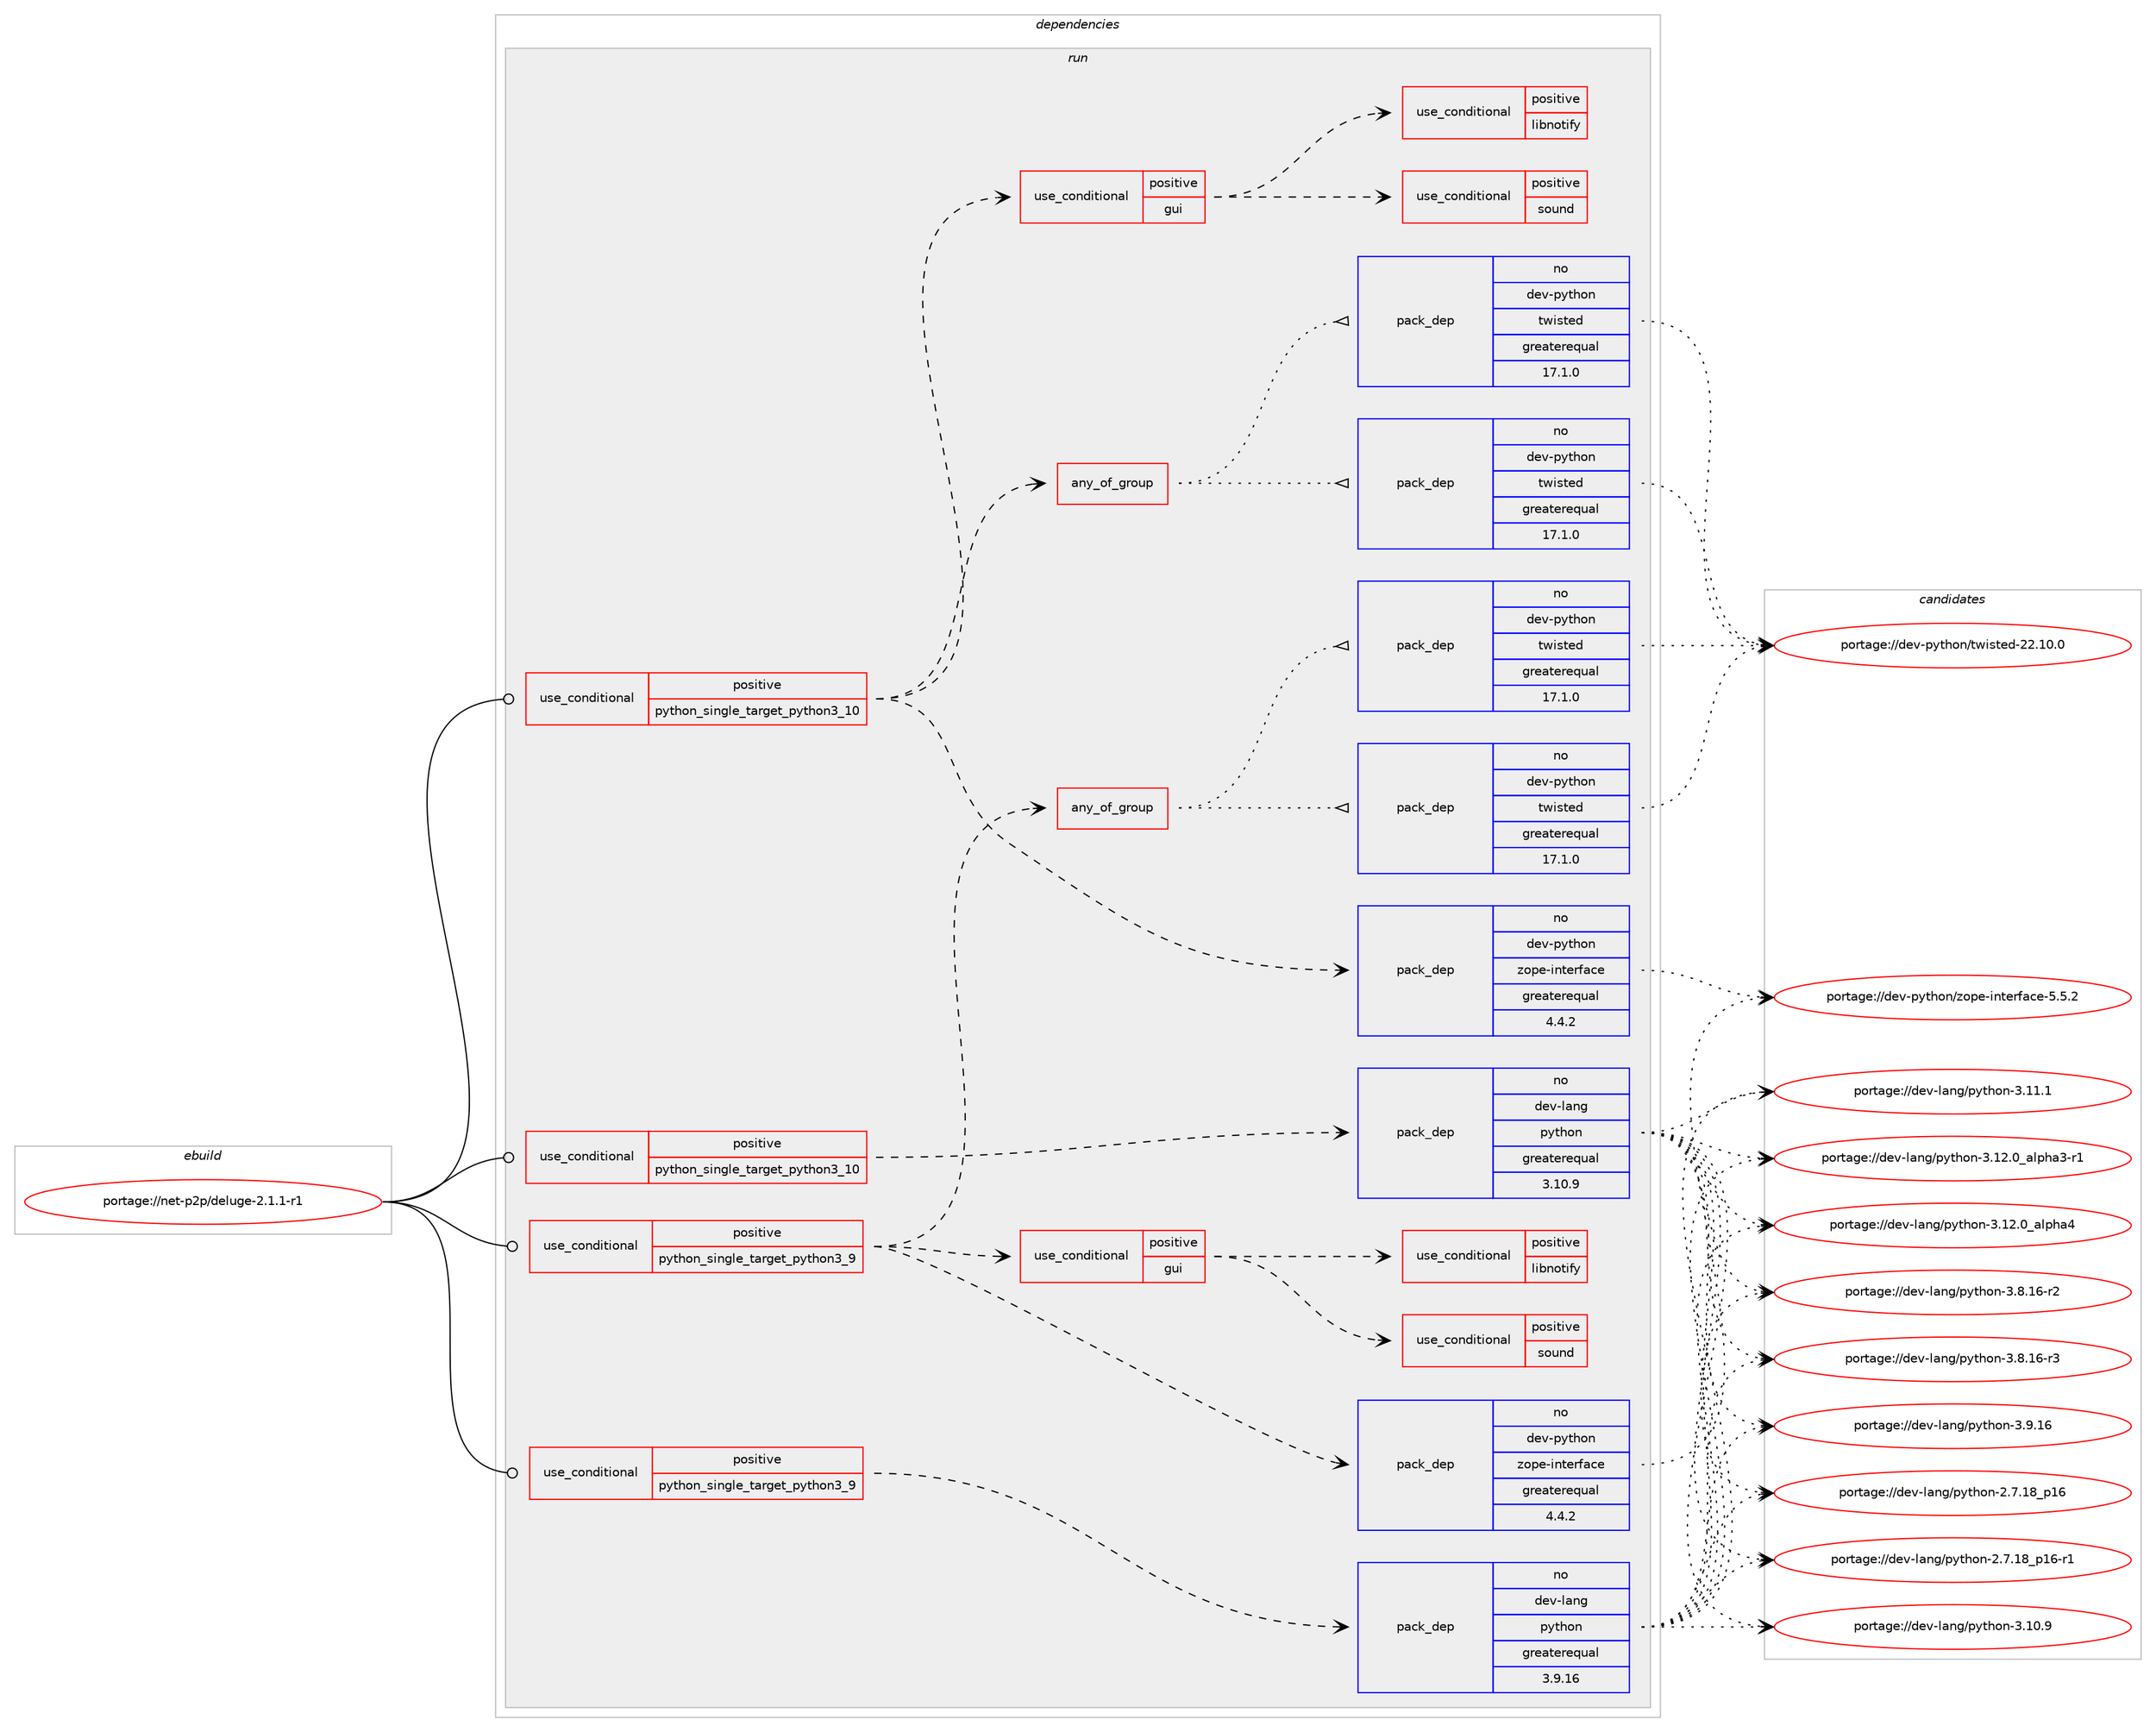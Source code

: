 digraph prolog {

# *************
# Graph options
# *************

newrank=true;
concentrate=true;
compound=true;
graph [rankdir=LR,fontname=Helvetica,fontsize=10,ranksep=1.5];#, ranksep=2.5, nodesep=0.2];
edge  [arrowhead=vee];
node  [fontname=Helvetica,fontsize=10];

# **********
# The ebuild
# **********

subgraph cluster_leftcol {
color=gray;
rank=same;
label=<<i>ebuild</i>>;
id [label="portage://net-p2p/deluge-2.1.1-r1", color=red, width=4, href="../net-p2p/deluge-2.1.1-r1.svg"];
}

# ****************
# The dependencies
# ****************

subgraph cluster_midcol {
color=gray;
label=<<i>dependencies</i>>;
subgraph cluster_compile {
fillcolor="#eeeeee";
style=filled;
label=<<i>compile</i>>;
}
subgraph cluster_compileandrun {
fillcolor="#eeeeee";
style=filled;
label=<<i>compile and run</i>>;
}
subgraph cluster_run {
fillcolor="#eeeeee";
style=filled;
label=<<i>run</i>>;
subgraph cond70 {
dependency138 [label=<<TABLE BORDER="0" CELLBORDER="1" CELLSPACING="0" CELLPADDING="4"><TR><TD ROWSPAN="3" CELLPADDING="10">use_conditional</TD></TR><TR><TD>positive</TD></TR><TR><TD>python_single_target_python3_10</TD></TR></TABLE>>, shape=none, color=red];
subgraph cond71 {
dependency139 [label=<<TABLE BORDER="0" CELLBORDER="1" CELLSPACING="0" CELLPADDING="4"><TR><TD ROWSPAN="3" CELLPADDING="10">use_conditional</TD></TR><TR><TD>positive</TD></TR><TR><TD>gui</TD></TR></TABLE>>, shape=none, color=red];
subgraph cond72 {
dependency140 [label=<<TABLE BORDER="0" CELLBORDER="1" CELLSPACING="0" CELLPADDING="4"><TR><TD ROWSPAN="3" CELLPADDING="10">use_conditional</TD></TR><TR><TD>positive</TD></TR><TR><TD>sound</TD></TR></TABLE>>, shape=none, color=red];
# *** BEGIN UNKNOWN DEPENDENCY TYPE (TODO) ***
# dependency140 -> package_dependency(portage://net-p2p/deluge-2.1.1-r1,run,no,dev-python,pygame,none,[,,],[],[use(enable(python_targets_python3_10),negative)])
# *** END UNKNOWN DEPENDENCY TYPE (TODO) ***

}
dependency139:e -> dependency140:w [weight=20,style="dashed",arrowhead="vee"];
# *** BEGIN UNKNOWN DEPENDENCY TYPE (TODO) ***
# dependency139 -> package_dependency(portage://net-p2p/deluge-2.1.1-r1,run,no,dev-python,pygobject,none,[,,],[slot(3)],[use(enable(python_targets_python3_10),negative)])
# *** END UNKNOWN DEPENDENCY TYPE (TODO) ***

# *** BEGIN UNKNOWN DEPENDENCY TYPE (TODO) ***
# dependency139 -> package_dependency(portage://net-p2p/deluge-2.1.1-r1,run,no,gnome-base,librsvg,none,[,,],[],[])
# *** END UNKNOWN DEPENDENCY TYPE (TODO) ***

subgraph cond73 {
dependency141 [label=<<TABLE BORDER="0" CELLBORDER="1" CELLSPACING="0" CELLPADDING="4"><TR><TD ROWSPAN="3" CELLPADDING="10">use_conditional</TD></TR><TR><TD>positive</TD></TR><TR><TD>libnotify</TD></TR></TABLE>>, shape=none, color=red];
# *** BEGIN UNKNOWN DEPENDENCY TYPE (TODO) ***
# dependency141 -> package_dependency(portage://net-p2p/deluge-2.1.1-r1,run,no,x11-libs,libnotify,none,[,,],[],[])
# *** END UNKNOWN DEPENDENCY TYPE (TODO) ***

}
dependency139:e -> dependency141:w [weight=20,style="dashed",arrowhead="vee"];
}
dependency138:e -> dependency139:w [weight=20,style="dashed",arrowhead="vee"];
# *** BEGIN UNKNOWN DEPENDENCY TYPE (TODO) ***
# dependency138 -> package_dependency(portage://net-p2p/deluge-2.1.1-r1,run,no,dev-python,chardet,none,[,,],[],[use(enable(python_targets_python3_10),negative)])
# *** END UNKNOWN DEPENDENCY TYPE (TODO) ***

# *** BEGIN UNKNOWN DEPENDENCY TYPE (TODO) ***
# dependency138 -> package_dependency(portage://net-p2p/deluge-2.1.1-r1,run,no,dev-python,distro,none,[,,],[],[use(enable(python_targets_python3_10),negative)])
# *** END UNKNOWN DEPENDENCY TYPE (TODO) ***

# *** BEGIN UNKNOWN DEPENDENCY TYPE (TODO) ***
# dependency138 -> package_dependency(portage://net-p2p/deluge-2.1.1-r1,run,no,dev-python,pillow,none,[,,],[],[use(enable(python_targets_python3_10),negative)])
# *** END UNKNOWN DEPENDENCY TYPE (TODO) ***

# *** BEGIN UNKNOWN DEPENDENCY TYPE (TODO) ***
# dependency138 -> package_dependency(portage://net-p2p/deluge-2.1.1-r1,run,no,dev-python,pyopenssl,none,[,,],[],[use(enable(python_targets_python3_10),negative)])
# *** END UNKNOWN DEPENDENCY TYPE (TODO) ***

# *** BEGIN UNKNOWN DEPENDENCY TYPE (TODO) ***
# dependency138 -> package_dependency(portage://net-p2p/deluge-2.1.1-r1,run,no,dev-python,pyxdg,none,[,,],[],[use(enable(python_targets_python3_10),negative)])
# *** END UNKNOWN DEPENDENCY TYPE (TODO) ***

# *** BEGIN UNKNOWN DEPENDENCY TYPE (TODO) ***
# dependency138 -> package_dependency(portage://net-p2p/deluge-2.1.1-r1,run,no,dev-python,rencode,none,[,,],[],[use(enable(python_targets_python3_10),negative)])
# *** END UNKNOWN DEPENDENCY TYPE (TODO) ***

# *** BEGIN UNKNOWN DEPENDENCY TYPE (TODO) ***
# dependency138 -> package_dependency(portage://net-p2p/deluge-2.1.1-r1,run,no,dev-python,setproctitle,none,[,,],[],[use(enable(python_targets_python3_10),negative)])
# *** END UNKNOWN DEPENDENCY TYPE (TODO) ***

subgraph any2 {
dependency142 [label=<<TABLE BORDER="0" CELLBORDER="1" CELLSPACING="0" CELLPADDING="4"><TR><TD CELLPADDING="10">any_of_group</TD></TR></TABLE>>, shape=none, color=red];subgraph pack68 {
dependency143 [label=<<TABLE BORDER="0" CELLBORDER="1" CELLSPACING="0" CELLPADDING="4" WIDTH="220"><TR><TD ROWSPAN="6" CELLPADDING="30">pack_dep</TD></TR><TR><TD WIDTH="110">no</TD></TR><TR><TD>dev-python</TD></TR><TR><TD>twisted</TD></TR><TR><TD>greaterequal</TD></TR><TR><TD>17.1.0</TD></TR></TABLE>>, shape=none, color=blue];
}
dependency142:e -> dependency143:w [weight=20,style="dotted",arrowhead="oinv"];
subgraph pack69 {
dependency144 [label=<<TABLE BORDER="0" CELLBORDER="1" CELLSPACING="0" CELLPADDING="4" WIDTH="220"><TR><TD ROWSPAN="6" CELLPADDING="30">pack_dep</TD></TR><TR><TD WIDTH="110">no</TD></TR><TR><TD>dev-python</TD></TR><TR><TD>twisted</TD></TR><TR><TD>greaterequal</TD></TR><TR><TD>17.1.0</TD></TR></TABLE>>, shape=none, color=blue];
}
dependency142:e -> dependency144:w [weight=20,style="dotted",arrowhead="oinv"];
}
dependency138:e -> dependency142:w [weight=20,style="dashed",arrowhead="vee"];
subgraph pack70 {
dependency145 [label=<<TABLE BORDER="0" CELLBORDER="1" CELLSPACING="0" CELLPADDING="4" WIDTH="220"><TR><TD ROWSPAN="6" CELLPADDING="30">pack_dep</TD></TR><TR><TD WIDTH="110">no</TD></TR><TR><TD>dev-python</TD></TR><TR><TD>zope-interface</TD></TR><TR><TD>greaterequal</TD></TR><TR><TD>4.4.2</TD></TR></TABLE>>, shape=none, color=blue];
}
dependency138:e -> dependency145:w [weight=20,style="dashed",arrowhead="vee"];
# *** BEGIN UNKNOWN DEPENDENCY TYPE (TODO) ***
# dependency138 -> package_dependency(portage://net-p2p/deluge-2.1.1-r1,run,no,dev-python,mako,none,[,,],[],[use(enable(python_targets_python3_10),negative)])
# *** END UNKNOWN DEPENDENCY TYPE (TODO) ***

}
id:e -> dependency138:w [weight=20,style="solid",arrowhead="odot"];
subgraph cond74 {
dependency146 [label=<<TABLE BORDER="0" CELLBORDER="1" CELLSPACING="0" CELLPADDING="4"><TR><TD ROWSPAN="3" CELLPADDING="10">use_conditional</TD></TR><TR><TD>positive</TD></TR><TR><TD>python_single_target_python3_10</TD></TR></TABLE>>, shape=none, color=red];
subgraph pack71 {
dependency147 [label=<<TABLE BORDER="0" CELLBORDER="1" CELLSPACING="0" CELLPADDING="4" WIDTH="220"><TR><TD ROWSPAN="6" CELLPADDING="30">pack_dep</TD></TR><TR><TD WIDTH="110">no</TD></TR><TR><TD>dev-lang</TD></TR><TR><TD>python</TD></TR><TR><TD>greaterequal</TD></TR><TR><TD>3.10.9</TD></TR></TABLE>>, shape=none, color=blue];
}
dependency146:e -> dependency147:w [weight=20,style="dashed",arrowhead="vee"];
}
id:e -> dependency146:w [weight=20,style="solid",arrowhead="odot"];
subgraph cond75 {
dependency148 [label=<<TABLE BORDER="0" CELLBORDER="1" CELLSPACING="0" CELLPADDING="4"><TR><TD ROWSPAN="3" CELLPADDING="10">use_conditional</TD></TR><TR><TD>positive</TD></TR><TR><TD>python_single_target_python3_9</TD></TR></TABLE>>, shape=none, color=red];
subgraph cond76 {
dependency149 [label=<<TABLE BORDER="0" CELLBORDER="1" CELLSPACING="0" CELLPADDING="4"><TR><TD ROWSPAN="3" CELLPADDING="10">use_conditional</TD></TR><TR><TD>positive</TD></TR><TR><TD>gui</TD></TR></TABLE>>, shape=none, color=red];
subgraph cond77 {
dependency150 [label=<<TABLE BORDER="0" CELLBORDER="1" CELLSPACING="0" CELLPADDING="4"><TR><TD ROWSPAN="3" CELLPADDING="10">use_conditional</TD></TR><TR><TD>positive</TD></TR><TR><TD>sound</TD></TR></TABLE>>, shape=none, color=red];
# *** BEGIN UNKNOWN DEPENDENCY TYPE (TODO) ***
# dependency150 -> package_dependency(portage://net-p2p/deluge-2.1.1-r1,run,no,dev-python,pygame,none,[,,],[],[use(enable(python_targets_python3_9),negative)])
# *** END UNKNOWN DEPENDENCY TYPE (TODO) ***

}
dependency149:e -> dependency150:w [weight=20,style="dashed",arrowhead="vee"];
# *** BEGIN UNKNOWN DEPENDENCY TYPE (TODO) ***
# dependency149 -> package_dependency(portage://net-p2p/deluge-2.1.1-r1,run,no,dev-python,pygobject,none,[,,],[slot(3)],[use(enable(python_targets_python3_9),negative)])
# *** END UNKNOWN DEPENDENCY TYPE (TODO) ***

# *** BEGIN UNKNOWN DEPENDENCY TYPE (TODO) ***
# dependency149 -> package_dependency(portage://net-p2p/deluge-2.1.1-r1,run,no,gnome-base,librsvg,none,[,,],[],[])
# *** END UNKNOWN DEPENDENCY TYPE (TODO) ***

subgraph cond78 {
dependency151 [label=<<TABLE BORDER="0" CELLBORDER="1" CELLSPACING="0" CELLPADDING="4"><TR><TD ROWSPAN="3" CELLPADDING="10">use_conditional</TD></TR><TR><TD>positive</TD></TR><TR><TD>libnotify</TD></TR></TABLE>>, shape=none, color=red];
# *** BEGIN UNKNOWN DEPENDENCY TYPE (TODO) ***
# dependency151 -> package_dependency(portage://net-p2p/deluge-2.1.1-r1,run,no,x11-libs,libnotify,none,[,,],[],[])
# *** END UNKNOWN DEPENDENCY TYPE (TODO) ***

}
dependency149:e -> dependency151:w [weight=20,style="dashed",arrowhead="vee"];
}
dependency148:e -> dependency149:w [weight=20,style="dashed",arrowhead="vee"];
# *** BEGIN UNKNOWN DEPENDENCY TYPE (TODO) ***
# dependency148 -> package_dependency(portage://net-p2p/deluge-2.1.1-r1,run,no,dev-python,chardet,none,[,,],[],[use(enable(python_targets_python3_9),negative)])
# *** END UNKNOWN DEPENDENCY TYPE (TODO) ***

# *** BEGIN UNKNOWN DEPENDENCY TYPE (TODO) ***
# dependency148 -> package_dependency(portage://net-p2p/deluge-2.1.1-r1,run,no,dev-python,distro,none,[,,],[],[use(enable(python_targets_python3_9),negative)])
# *** END UNKNOWN DEPENDENCY TYPE (TODO) ***

# *** BEGIN UNKNOWN DEPENDENCY TYPE (TODO) ***
# dependency148 -> package_dependency(portage://net-p2p/deluge-2.1.1-r1,run,no,dev-python,pillow,none,[,,],[],[use(enable(python_targets_python3_9),negative)])
# *** END UNKNOWN DEPENDENCY TYPE (TODO) ***

# *** BEGIN UNKNOWN DEPENDENCY TYPE (TODO) ***
# dependency148 -> package_dependency(portage://net-p2p/deluge-2.1.1-r1,run,no,dev-python,pyopenssl,none,[,,],[],[use(enable(python_targets_python3_9),negative)])
# *** END UNKNOWN DEPENDENCY TYPE (TODO) ***

# *** BEGIN UNKNOWN DEPENDENCY TYPE (TODO) ***
# dependency148 -> package_dependency(portage://net-p2p/deluge-2.1.1-r1,run,no,dev-python,pyxdg,none,[,,],[],[use(enable(python_targets_python3_9),negative)])
# *** END UNKNOWN DEPENDENCY TYPE (TODO) ***

# *** BEGIN UNKNOWN DEPENDENCY TYPE (TODO) ***
# dependency148 -> package_dependency(portage://net-p2p/deluge-2.1.1-r1,run,no,dev-python,rencode,none,[,,],[],[use(enable(python_targets_python3_9),negative)])
# *** END UNKNOWN DEPENDENCY TYPE (TODO) ***

# *** BEGIN UNKNOWN DEPENDENCY TYPE (TODO) ***
# dependency148 -> package_dependency(portage://net-p2p/deluge-2.1.1-r1,run,no,dev-python,setproctitle,none,[,,],[],[use(enable(python_targets_python3_9),negative)])
# *** END UNKNOWN DEPENDENCY TYPE (TODO) ***

subgraph any3 {
dependency152 [label=<<TABLE BORDER="0" CELLBORDER="1" CELLSPACING="0" CELLPADDING="4"><TR><TD CELLPADDING="10">any_of_group</TD></TR></TABLE>>, shape=none, color=red];subgraph pack72 {
dependency153 [label=<<TABLE BORDER="0" CELLBORDER="1" CELLSPACING="0" CELLPADDING="4" WIDTH="220"><TR><TD ROWSPAN="6" CELLPADDING="30">pack_dep</TD></TR><TR><TD WIDTH="110">no</TD></TR><TR><TD>dev-python</TD></TR><TR><TD>twisted</TD></TR><TR><TD>greaterequal</TD></TR><TR><TD>17.1.0</TD></TR></TABLE>>, shape=none, color=blue];
}
dependency152:e -> dependency153:w [weight=20,style="dotted",arrowhead="oinv"];
subgraph pack73 {
dependency154 [label=<<TABLE BORDER="0" CELLBORDER="1" CELLSPACING="0" CELLPADDING="4" WIDTH="220"><TR><TD ROWSPAN="6" CELLPADDING="30">pack_dep</TD></TR><TR><TD WIDTH="110">no</TD></TR><TR><TD>dev-python</TD></TR><TR><TD>twisted</TD></TR><TR><TD>greaterequal</TD></TR><TR><TD>17.1.0</TD></TR></TABLE>>, shape=none, color=blue];
}
dependency152:e -> dependency154:w [weight=20,style="dotted",arrowhead="oinv"];
}
dependency148:e -> dependency152:w [weight=20,style="dashed",arrowhead="vee"];
subgraph pack74 {
dependency155 [label=<<TABLE BORDER="0" CELLBORDER="1" CELLSPACING="0" CELLPADDING="4" WIDTH="220"><TR><TD ROWSPAN="6" CELLPADDING="30">pack_dep</TD></TR><TR><TD WIDTH="110">no</TD></TR><TR><TD>dev-python</TD></TR><TR><TD>zope-interface</TD></TR><TR><TD>greaterequal</TD></TR><TR><TD>4.4.2</TD></TR></TABLE>>, shape=none, color=blue];
}
dependency148:e -> dependency155:w [weight=20,style="dashed",arrowhead="vee"];
# *** BEGIN UNKNOWN DEPENDENCY TYPE (TODO) ***
# dependency148 -> package_dependency(portage://net-p2p/deluge-2.1.1-r1,run,no,dev-python,mako,none,[,,],[],[use(enable(python_targets_python3_9),negative)])
# *** END UNKNOWN DEPENDENCY TYPE (TODO) ***

}
id:e -> dependency148:w [weight=20,style="solid",arrowhead="odot"];
subgraph cond79 {
dependency156 [label=<<TABLE BORDER="0" CELLBORDER="1" CELLSPACING="0" CELLPADDING="4"><TR><TD ROWSPAN="3" CELLPADDING="10">use_conditional</TD></TR><TR><TD>positive</TD></TR><TR><TD>python_single_target_python3_9</TD></TR></TABLE>>, shape=none, color=red];
subgraph pack75 {
dependency157 [label=<<TABLE BORDER="0" CELLBORDER="1" CELLSPACING="0" CELLPADDING="4" WIDTH="220"><TR><TD ROWSPAN="6" CELLPADDING="30">pack_dep</TD></TR><TR><TD WIDTH="110">no</TD></TR><TR><TD>dev-lang</TD></TR><TR><TD>python</TD></TR><TR><TD>greaterequal</TD></TR><TR><TD>3.9.16</TD></TR></TABLE>>, shape=none, color=blue];
}
dependency156:e -> dependency157:w [weight=20,style="dashed",arrowhead="vee"];
}
id:e -> dependency156:w [weight=20,style="solid",arrowhead="odot"];
# *** BEGIN UNKNOWN DEPENDENCY TYPE (TODO) ***
# id -> package_dependency(portage://net-p2p/deluge-2.1.1-r1,run,no,acct-group,deluge,none,[,,],[],[])
# *** END UNKNOWN DEPENDENCY TYPE (TODO) ***

# *** BEGIN UNKNOWN DEPENDENCY TYPE (TODO) ***
# id -> package_dependency(portage://net-p2p/deluge-2.1.1-r1,run,no,acct-user,deluge,none,[,,],[],[])
# *** END UNKNOWN DEPENDENCY TYPE (TODO) ***

# *** BEGIN UNKNOWN DEPENDENCY TYPE (TODO) ***
# id -> package_dependency(portage://net-p2p/deluge-2.1.1-r1,run,no,net-libs,libtorrent-rasterbar,none,[,,],any_same_slot,[use(enable(python),none),use(optenable(python_single_target_python3_9),negative),use(optenable(python_single_target_python3_10),negative)])
# *** END UNKNOWN DEPENDENCY TYPE (TODO) ***

}
}

# **************
# The candidates
# **************

subgraph cluster_choices {
rank=same;
color=gray;
label=<<i>candidates</i>>;

subgraph choice68 {
color=black;
nodesep=1;
choice10010111845112121116104111110471161191051151161011004550504649484648 [label="portage://dev-python/twisted-22.10.0", color=red, width=4,href="../dev-python/twisted-22.10.0.svg"];
dependency143:e -> choice10010111845112121116104111110471161191051151161011004550504649484648:w [style=dotted,weight="100"];
}
subgraph choice69 {
color=black;
nodesep=1;
choice10010111845112121116104111110471161191051151161011004550504649484648 [label="portage://dev-python/twisted-22.10.0", color=red, width=4,href="../dev-python/twisted-22.10.0.svg"];
dependency144:e -> choice10010111845112121116104111110471161191051151161011004550504649484648:w [style=dotted,weight="100"];
}
subgraph choice70 {
color=black;
nodesep=1;
choice1001011184511212111610411111047122111112101451051101161011141029799101455346534650 [label="portage://dev-python/zope-interface-5.5.2", color=red, width=4,href="../dev-python/zope-interface-5.5.2.svg"];
dependency145:e -> choice1001011184511212111610411111047122111112101451051101161011141029799101455346534650:w [style=dotted,weight="100"];
}
subgraph choice71 {
color=black;
nodesep=1;
choice10010111845108971101034711212111610411111045504655464956951124954 [label="portage://dev-lang/python-2.7.18_p16", color=red, width=4,href="../dev-lang/python-2.7.18_p16.svg"];
choice100101118451089711010347112121116104111110455046554649569511249544511449 [label="portage://dev-lang/python-2.7.18_p16-r1", color=red, width=4,href="../dev-lang/python-2.7.18_p16-r1.svg"];
choice10010111845108971101034711212111610411111045514649484657 [label="portage://dev-lang/python-3.10.9", color=red, width=4,href="../dev-lang/python-3.10.9.svg"];
choice10010111845108971101034711212111610411111045514649494649 [label="portage://dev-lang/python-3.11.1", color=red, width=4,href="../dev-lang/python-3.11.1.svg"];
choice10010111845108971101034711212111610411111045514649504648959710811210497514511449 [label="portage://dev-lang/python-3.12.0_alpha3-r1", color=red, width=4,href="../dev-lang/python-3.12.0_alpha3-r1.svg"];
choice1001011184510897110103471121211161041111104551464950464895971081121049752 [label="portage://dev-lang/python-3.12.0_alpha4", color=red, width=4,href="../dev-lang/python-3.12.0_alpha4.svg"];
choice100101118451089711010347112121116104111110455146564649544511450 [label="portage://dev-lang/python-3.8.16-r2", color=red, width=4,href="../dev-lang/python-3.8.16-r2.svg"];
choice100101118451089711010347112121116104111110455146564649544511451 [label="portage://dev-lang/python-3.8.16-r3", color=red, width=4,href="../dev-lang/python-3.8.16-r3.svg"];
choice10010111845108971101034711212111610411111045514657464954 [label="portage://dev-lang/python-3.9.16", color=red, width=4,href="../dev-lang/python-3.9.16.svg"];
dependency147:e -> choice10010111845108971101034711212111610411111045504655464956951124954:w [style=dotted,weight="100"];
dependency147:e -> choice100101118451089711010347112121116104111110455046554649569511249544511449:w [style=dotted,weight="100"];
dependency147:e -> choice10010111845108971101034711212111610411111045514649484657:w [style=dotted,weight="100"];
dependency147:e -> choice10010111845108971101034711212111610411111045514649494649:w [style=dotted,weight="100"];
dependency147:e -> choice10010111845108971101034711212111610411111045514649504648959710811210497514511449:w [style=dotted,weight="100"];
dependency147:e -> choice1001011184510897110103471121211161041111104551464950464895971081121049752:w [style=dotted,weight="100"];
dependency147:e -> choice100101118451089711010347112121116104111110455146564649544511450:w [style=dotted,weight="100"];
dependency147:e -> choice100101118451089711010347112121116104111110455146564649544511451:w [style=dotted,weight="100"];
dependency147:e -> choice10010111845108971101034711212111610411111045514657464954:w [style=dotted,weight="100"];
}
subgraph choice72 {
color=black;
nodesep=1;
choice10010111845112121116104111110471161191051151161011004550504649484648 [label="portage://dev-python/twisted-22.10.0", color=red, width=4,href="../dev-python/twisted-22.10.0.svg"];
dependency153:e -> choice10010111845112121116104111110471161191051151161011004550504649484648:w [style=dotted,weight="100"];
}
subgraph choice73 {
color=black;
nodesep=1;
choice10010111845112121116104111110471161191051151161011004550504649484648 [label="portage://dev-python/twisted-22.10.0", color=red, width=4,href="../dev-python/twisted-22.10.0.svg"];
dependency154:e -> choice10010111845112121116104111110471161191051151161011004550504649484648:w [style=dotted,weight="100"];
}
subgraph choice74 {
color=black;
nodesep=1;
choice1001011184511212111610411111047122111112101451051101161011141029799101455346534650 [label="portage://dev-python/zope-interface-5.5.2", color=red, width=4,href="../dev-python/zope-interface-5.5.2.svg"];
dependency155:e -> choice1001011184511212111610411111047122111112101451051101161011141029799101455346534650:w [style=dotted,weight="100"];
}
subgraph choice75 {
color=black;
nodesep=1;
choice10010111845108971101034711212111610411111045504655464956951124954 [label="portage://dev-lang/python-2.7.18_p16", color=red, width=4,href="../dev-lang/python-2.7.18_p16.svg"];
choice100101118451089711010347112121116104111110455046554649569511249544511449 [label="portage://dev-lang/python-2.7.18_p16-r1", color=red, width=4,href="../dev-lang/python-2.7.18_p16-r1.svg"];
choice10010111845108971101034711212111610411111045514649484657 [label="portage://dev-lang/python-3.10.9", color=red, width=4,href="../dev-lang/python-3.10.9.svg"];
choice10010111845108971101034711212111610411111045514649494649 [label="portage://dev-lang/python-3.11.1", color=red, width=4,href="../dev-lang/python-3.11.1.svg"];
choice10010111845108971101034711212111610411111045514649504648959710811210497514511449 [label="portage://dev-lang/python-3.12.0_alpha3-r1", color=red, width=4,href="../dev-lang/python-3.12.0_alpha3-r1.svg"];
choice1001011184510897110103471121211161041111104551464950464895971081121049752 [label="portage://dev-lang/python-3.12.0_alpha4", color=red, width=4,href="../dev-lang/python-3.12.0_alpha4.svg"];
choice100101118451089711010347112121116104111110455146564649544511450 [label="portage://dev-lang/python-3.8.16-r2", color=red, width=4,href="../dev-lang/python-3.8.16-r2.svg"];
choice100101118451089711010347112121116104111110455146564649544511451 [label="portage://dev-lang/python-3.8.16-r3", color=red, width=4,href="../dev-lang/python-3.8.16-r3.svg"];
choice10010111845108971101034711212111610411111045514657464954 [label="portage://dev-lang/python-3.9.16", color=red, width=4,href="../dev-lang/python-3.9.16.svg"];
dependency157:e -> choice10010111845108971101034711212111610411111045504655464956951124954:w [style=dotted,weight="100"];
dependency157:e -> choice100101118451089711010347112121116104111110455046554649569511249544511449:w [style=dotted,weight="100"];
dependency157:e -> choice10010111845108971101034711212111610411111045514649484657:w [style=dotted,weight="100"];
dependency157:e -> choice10010111845108971101034711212111610411111045514649494649:w [style=dotted,weight="100"];
dependency157:e -> choice10010111845108971101034711212111610411111045514649504648959710811210497514511449:w [style=dotted,weight="100"];
dependency157:e -> choice1001011184510897110103471121211161041111104551464950464895971081121049752:w [style=dotted,weight="100"];
dependency157:e -> choice100101118451089711010347112121116104111110455146564649544511450:w [style=dotted,weight="100"];
dependency157:e -> choice100101118451089711010347112121116104111110455146564649544511451:w [style=dotted,weight="100"];
dependency157:e -> choice10010111845108971101034711212111610411111045514657464954:w [style=dotted,weight="100"];
}
}

}
